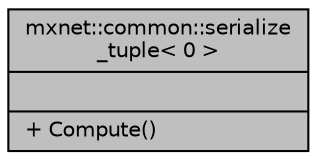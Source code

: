 digraph "mxnet::common::serialize_tuple&lt; 0 &gt;"
{
  edge [fontname="Helvetica",fontsize="10",labelfontname="Helvetica",labelfontsize="10"];
  node [fontname="Helvetica",fontsize="10",shape=record];
  Node1 [label="{mxnet::common::serialize\l_tuple\< 0 \>\n||+ Compute()\l}",height=0.2,width=0.4,color="black", fillcolor="grey75", style="filled", fontcolor="black"];
}
